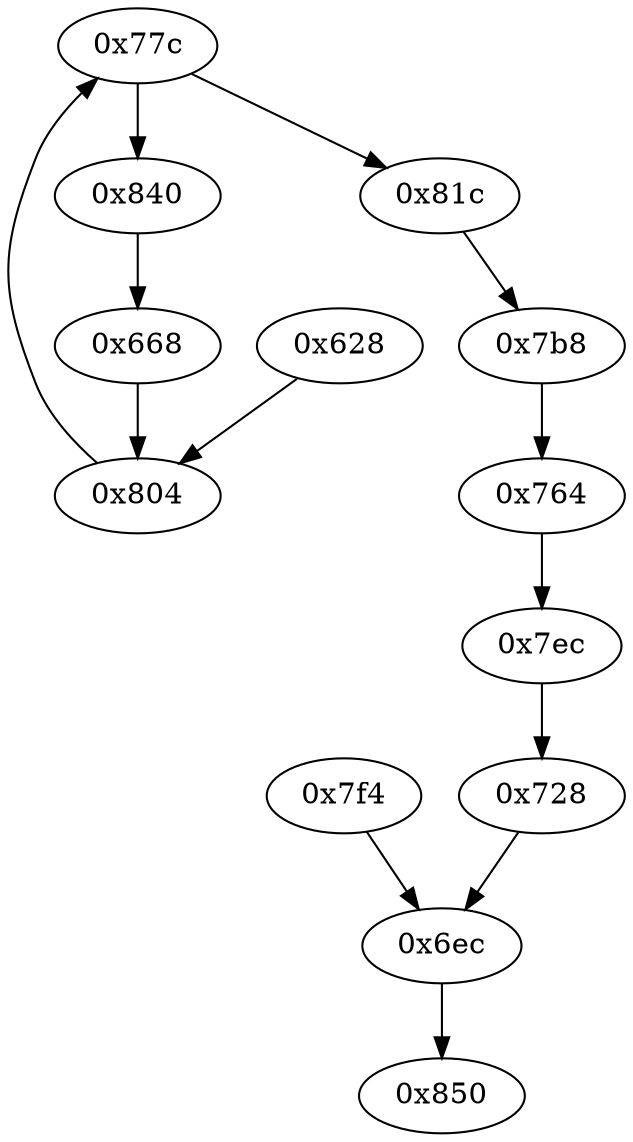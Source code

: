 strict digraph "" {
	"0x764"	 [opcode="[u'ldrb', u'ldr', u'b']"];
	"0x7ec"	 [opcode="[u'ldr', u'b']"];
	"0x764" -> "0x7ec";
	"0x728"	 [opcode="[u'mov', u'bl', u'ldr', u'b']"];
	"0x6ec"	 [opcode="[u'ldr', u'cmp', u'mov', u'mov', u'b']"];
	"0x728" -> "0x6ec";
	"0x804"	 [opcode="[u'ldr', u'ldr', u'ldrb', u'strb', u'ldr', u'b']"];
	"0x77c"	 [opcode="[u'ldrb', u'str', u'ldr', u'ldr', u'ldr', u'cmp', u'mov', u'b']"];
	"0x804" -> "0x77c";
	"0x840"	 [opcode="[u'mov', u'bl', u'ldr', u'b']"];
	"0x77c" -> "0x840";
	"0x81c"	 [opcode="[u'mov', u'bl', u'ldr', u'ldr', u'smull', u'add', u'str', u'ldr', u'b']"];
	"0x77c" -> "0x81c";
	"0x668"	 [opcode="[u'ldr', u'cmp', u'mov', u'mov']"];
	"0x840" -> "0x668";
	"0x850"	 [opcode="[u'mov', u'sub', u'pop']"];
	"0x6ec" -> "0x850";
	"0x7f4"	 [opcode="[u'mov', u'bl', u'ldr', u'b']"];
	"0x7f4" -> "0x6ec";
	"0x628"	 [opcode="[u'push', u'add', u'sub', u'ldr', u'add', u'ldr', u'ldr', u'ldr', u'add', u'ldr', u'add', u'ldr', u'add', u'ldr', u'add', u'b']"];
	"0x628" -> "0x804";
	"0x668" -> "0x804";
	"0x7b8"	 [opcode="[u'ldr', u'lsl', u'strb', u'ldr', u'b']"];
	"0x7b8" -> "0x764";
	"0x7ec" -> "0x728";
	"0x81c" -> "0x7b8";
}

